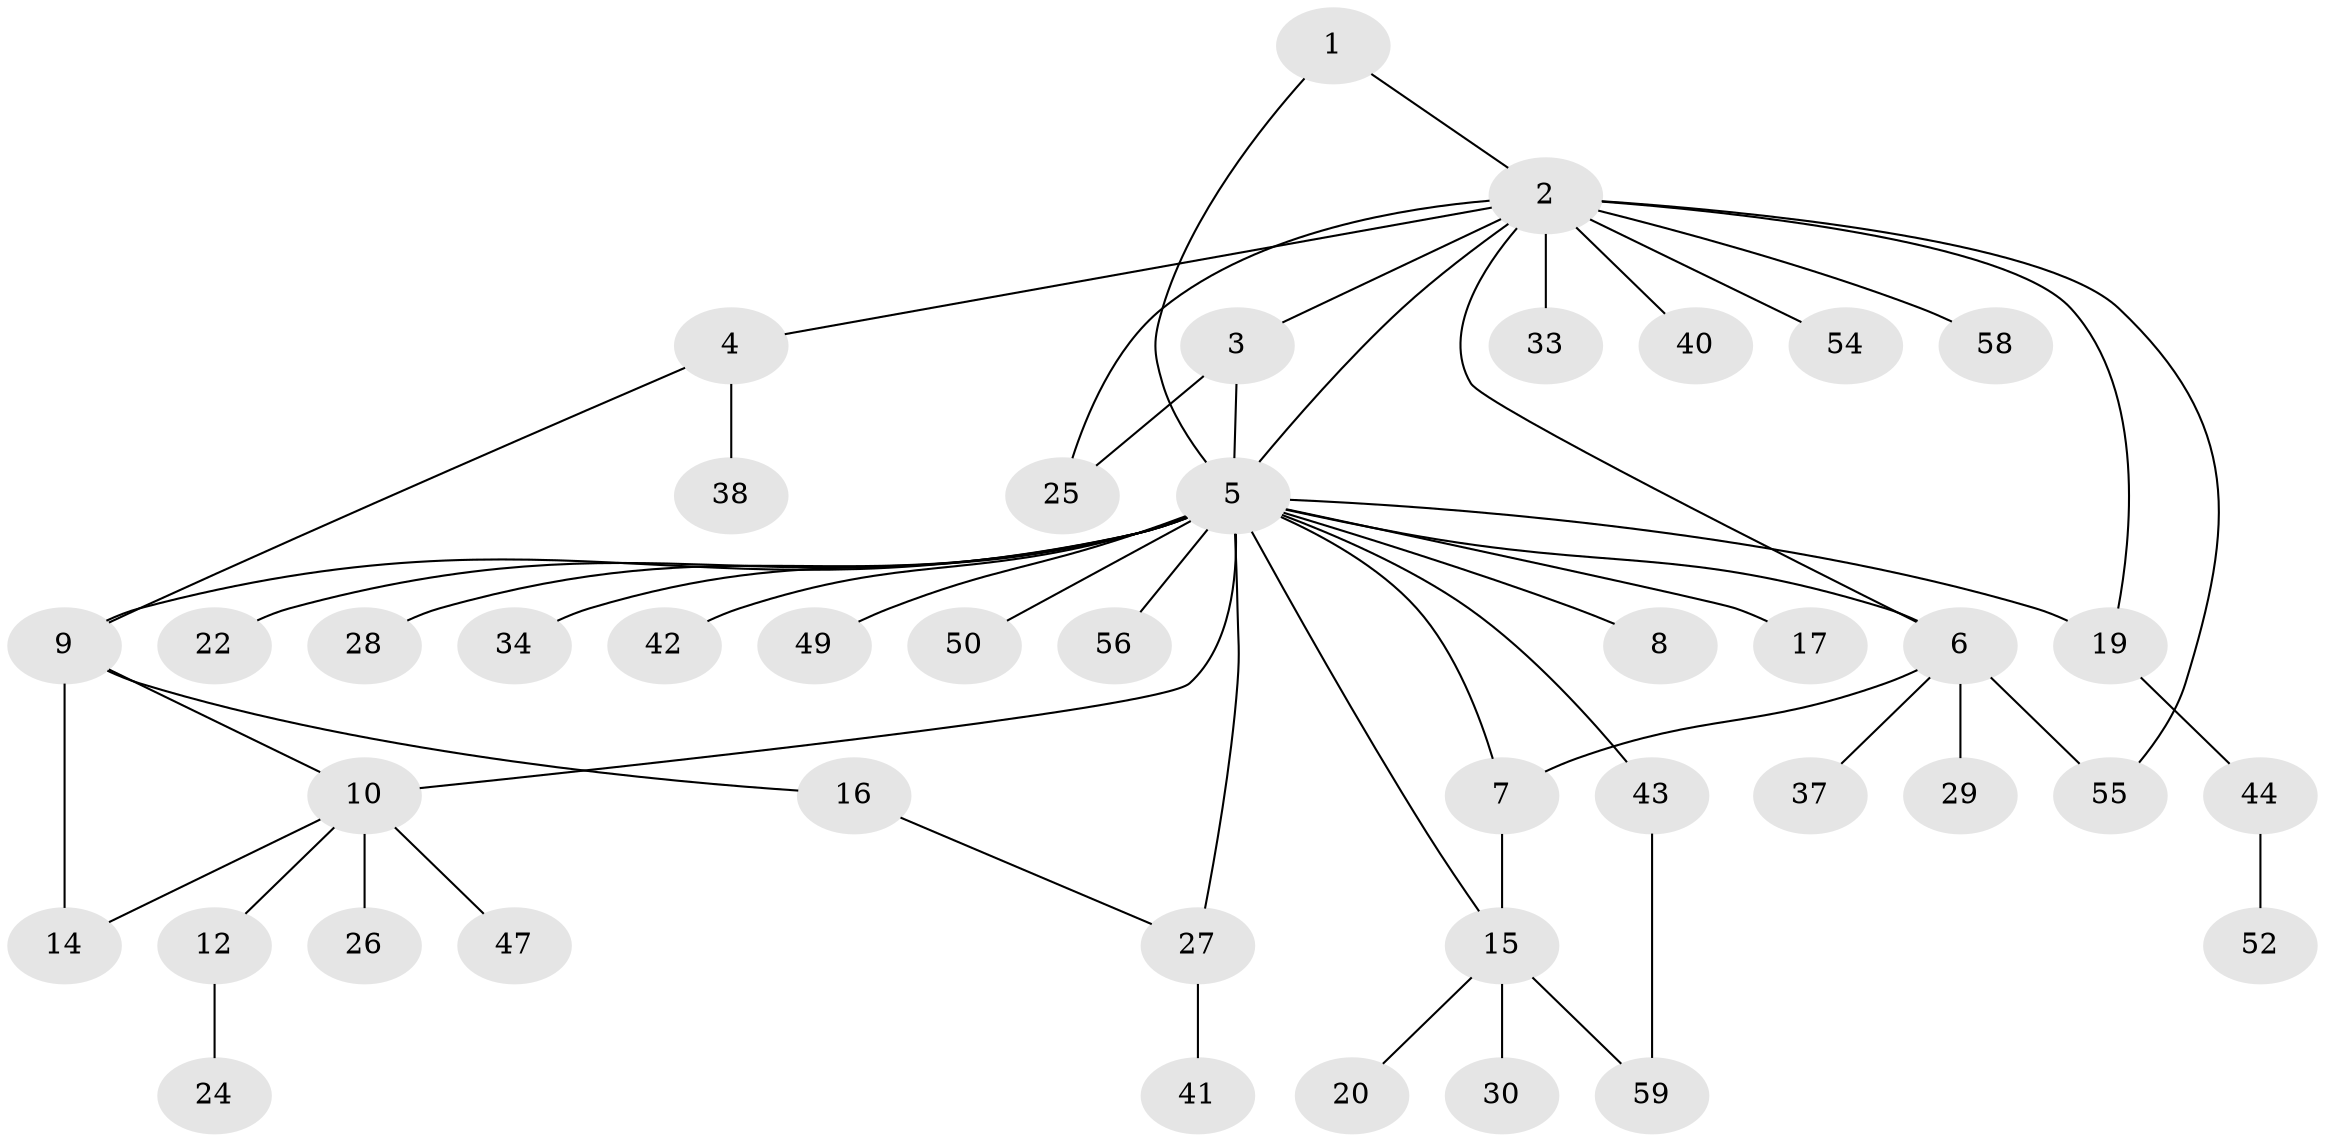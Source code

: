 // Generated by graph-tools (version 1.1) at 2025/23/03/03/25 07:23:54]
// undirected, 43 vertices, 55 edges
graph export_dot {
graph [start="1"]
  node [color=gray90,style=filled];
  1;
  2 [super="+32"];
  3;
  4 [super="+11"];
  5 [super="+35"];
  6 [super="+46"];
  7 [super="+18"];
  8 [super="+48"];
  9 [super="+13"];
  10 [super="+51"];
  12 [super="+23"];
  14;
  15 [super="+53"];
  16;
  17 [super="+36"];
  19 [super="+21"];
  20;
  22;
  24;
  25;
  26 [super="+39"];
  27 [super="+45"];
  28;
  29;
  30 [super="+31"];
  33;
  34;
  37;
  38;
  40;
  41;
  42;
  43;
  44;
  47;
  49;
  50;
  52 [super="+57"];
  54;
  55;
  56;
  58;
  59;
  1 -- 2;
  1 -- 5;
  2 -- 3;
  2 -- 4;
  2 -- 5;
  2 -- 19 [weight=2];
  2 -- 25;
  2 -- 33;
  2 -- 40;
  2 -- 54;
  2 -- 55;
  2 -- 58;
  2 -- 6;
  3 -- 5;
  3 -- 25;
  4 -- 9;
  4 -- 38;
  5 -- 6;
  5 -- 7;
  5 -- 8;
  5 -- 9;
  5 -- 10;
  5 -- 15;
  5 -- 17;
  5 -- 19;
  5 -- 22;
  5 -- 27;
  5 -- 28;
  5 -- 34;
  5 -- 42;
  5 -- 43;
  5 -- 49;
  5 -- 50;
  5 -- 56;
  6 -- 7;
  6 -- 29;
  6 -- 37;
  6 -- 55;
  7 -- 15;
  9 -- 16;
  9 -- 10;
  9 -- 14;
  10 -- 12;
  10 -- 26 [weight=2];
  10 -- 47;
  10 -- 14;
  12 -- 24;
  15 -- 20;
  15 -- 30;
  15 -- 59;
  16 -- 27;
  19 -- 44;
  27 -- 41;
  43 -- 59;
  44 -- 52;
}
